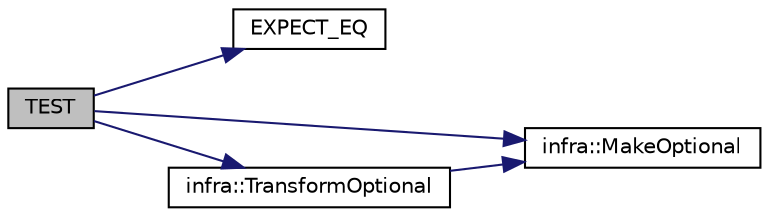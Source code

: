 digraph "TEST"
{
 // INTERACTIVE_SVG=YES
  edge [fontname="Helvetica",fontsize="10",labelfontname="Helvetica",labelfontsize="10"];
  node [fontname="Helvetica",fontsize="10",shape=record];
  rankdir="LR";
  Node80 [label="TEST",height=0.2,width=0.4,color="black", fillcolor="grey75", style="filled", fontcolor="black"];
  Node80 -> Node81 [color="midnightblue",fontsize="10",style="solid",fontname="Helvetica"];
  Node81 [label="EXPECT_EQ",height=0.2,width=0.4,color="black", fillcolor="white", style="filled",URL="$d6/def/_test_json_8cpp.html#a82745227e2f0a8edbb4ae630d88a8e86"];
  Node80 -> Node82 [color="midnightblue",fontsize="10",style="solid",fontname="Helvetica"];
  Node82 [label="infra::MakeOptional",height=0.2,width=0.4,color="black", fillcolor="white", style="filled",URL="$d0/de3/namespaceinfra.html#a0ec8c0f8585063ab97f13228d4888974"];
  Node80 -> Node83 [color="midnightblue",fontsize="10",style="solid",fontname="Helvetica"];
  Node83 [label="infra::TransformOptional",height=0.2,width=0.4,color="black", fillcolor="white", style="filled",URL="$d0/de3/namespaceinfra.html#a5a4667bc9ffa49b3f2d521e66024d3f9"];
  Node83 -> Node82 [color="midnightblue",fontsize="10",style="solid",fontname="Helvetica"];
}

